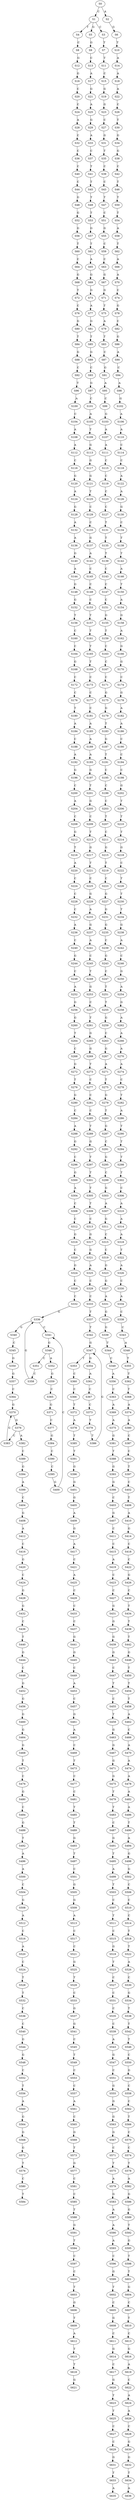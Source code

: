 strict digraph  {
	S0 -> S1 [ label = C ];
	S0 -> S2 [ label = A ];
	S1 -> S3 [ label = C ];
	S1 -> S4 [ label = T ];
	S1 -> S5 [ label = G ];
	S2 -> S6 [ label = G ];
	S3 -> S7 [ label = T ];
	S4 -> S8 [ label = C ];
	S5 -> S9 [ label = G ];
	S6 -> S10 [ label = T ];
	S7 -> S11 [ label = T ];
	S8 -> S12 [ label = G ];
	S9 -> S13 [ label = C ];
	S10 -> S14 [ label = A ];
	S11 -> S15 [ label = C ];
	S12 -> S16 [ label = G ];
	S13 -> S17 [ label = A ];
	S14 -> S18 [ label = A ];
	S15 -> S19 [ label = G ];
	S16 -> S20 [ label = C ];
	S17 -> S21 [ label = G ];
	S18 -> S22 [ label = A ];
	S19 -> S23 [ label = G ];
	S20 -> S24 [ label = C ];
	S21 -> S25 [ label = A ];
	S22 -> S26 [ label = C ];
	S23 -> S27 [ label = C ];
	S24 -> S28 [ label = A ];
	S25 -> S29 [ label = G ];
	S26 -> S30 [ label = T ];
	S27 -> S31 [ label = G ];
	S28 -> S32 [ label = C ];
	S29 -> S33 [ label = A ];
	S30 -> S34 [ label = G ];
	S31 -> S35 [ label = T ];
	S32 -> S36 [ label = C ];
	S33 -> S37 [ label = C ];
	S34 -> S38 [ label = G ];
	S35 -> S39 [ label = C ];
	S36 -> S40 [ label = C ];
	S37 -> S41 [ label = T ];
	S38 -> S42 [ label = C ];
	S39 -> S43 [ label = C ];
	S40 -> S44 [ label = C ];
	S41 -> S45 [ label = T ];
	S42 -> S46 [ label = T ];
	S43 -> S47 [ label = T ];
	S44 -> S48 [ label = G ];
	S45 -> S49 [ label = T ];
	S46 -> S50 [ label = T ];
	S47 -> S51 [ label = C ];
	S48 -> S52 [ label = G ];
	S49 -> S53 [ label = T ];
	S50 -> S54 [ label = T ];
	S51 -> S55 [ label = G ];
	S52 -> S56 [ label = G ];
	S53 -> S57 [ label = G ];
	S54 -> S58 [ label = A ];
	S55 -> S59 [ label = C ];
	S56 -> S60 [ label = T ];
	S57 -> S61 [ label = T ];
	S58 -> S62 [ label = T ];
	S59 -> S63 [ label = C ];
	S60 -> S64 [ label = C ];
	S61 -> S65 [ label = A ];
	S62 -> S66 [ label = A ];
	S63 -> S67 [ label = G ];
	S64 -> S68 [ label = G ];
	S65 -> S69 [ label = G ];
	S66 -> S70 [ label = A ];
	S67 -> S71 [ label = G ];
	S68 -> S72 [ label = T ];
	S69 -> S73 [ label = G ];
	S70 -> S74 [ label = C ];
	S71 -> S75 [ label = T ];
	S72 -> S76 [ label = C ];
	S73 -> S77 [ label = A ];
	S74 -> S78 [ label = G ];
	S75 -> S79 [ label = A ];
	S76 -> S80 [ label = G ];
	S77 -> S81 [ label = G ];
	S78 -> S82 [ label = C ];
	S79 -> S83 [ label = T ];
	S80 -> S84 [ label = T ];
	S81 -> S85 [ label = T ];
	S82 -> S86 [ label = G ];
	S83 -> S87 [ label = C ];
	S84 -> S88 [ label = G ];
	S85 -> S89 [ label = G ];
	S86 -> S90 [ label = A ];
	S87 -> S91 [ label = G ];
	S88 -> S92 [ label = C ];
	S89 -> S93 [ label = C ];
	S90 -> S94 [ label = C ];
	S91 -> S95 [ label = A ];
	S92 -> S96 [ label = T ];
	S93 -> S97 [ label = G ];
	S94 -> S98 [ label = A ];
	S95 -> S99 [ label = C ];
	S96 -> S100 [ label = A ];
	S97 -> S101 [ label = C ];
	S98 -> S102 [ label = G ];
	S99 -> S103 [ label = G ];
	S100 -> S104 [ label = C ];
	S101 -> S105 [ label = A ];
	S102 -> S106 [ label = A ];
	S103 -> S107 [ label = A ];
	S104 -> S108 [ label = A ];
	S105 -> S109 [ label = T ];
	S106 -> S110 [ label = A ];
	S107 -> S111 [ label = A ];
	S108 -> S112 [ label = A ];
	S109 -> S113 [ label = G ];
	S110 -> S114 [ label = C ];
	S111 -> S115 [ label = C ];
	S112 -> S116 [ label = C ];
	S113 -> S117 [ label = G ];
	S114 -> S118 [ label = C ];
	S115 -> S119 [ label = C ];
	S116 -> S120 [ label = G ];
	S117 -> S121 [ label = G ];
	S118 -> S122 [ label = A ];
	S119 -> S123 [ label = C ];
	S120 -> S124 [ label = A ];
	S121 -> S125 [ label = T ];
	S122 -> S126 [ label = A ];
	S123 -> S127 [ label = C ];
	S124 -> S128 [ label = G ];
	S125 -> S129 [ label = C ];
	S126 -> S130 [ label = G ];
	S127 -> S131 [ label = T ];
	S128 -> S132 [ label = A ];
	S129 -> S133 [ label = C ];
	S130 -> S134 [ label = C ];
	S131 -> S135 [ label = T ];
	S132 -> S136 [ label = A ];
	S133 -> S137 [ label = G ];
	S134 -> S138 [ label = T ];
	S135 -> S139 [ label = T ];
	S136 -> S140 [ label = G ];
	S137 -> S141 [ label = A ];
	S138 -> S142 [ label = T ];
	S139 -> S143 [ label = C ];
	S140 -> S144 [ label = A ];
	S141 -> S145 [ label = C ];
	S142 -> S146 [ label = A ];
	S143 -> S147 [ label = C ];
	S144 -> S148 [ label = G ];
	S145 -> S149 [ label = C ];
	S146 -> S150 [ label = T ];
	S147 -> S151 [ label = C ];
	S148 -> S152 [ label = G ];
	S149 -> S153 [ label = C ];
	S150 -> S154 [ label = A ];
	S151 -> S155 [ label = G ];
	S152 -> S156 [ label = T ];
	S153 -> S157 [ label = T ];
	S154 -> S158 [ label = G ];
	S155 -> S159 [ label = T ];
	S156 -> S160 [ label = C ];
	S157 -> S161 [ label = T ];
	S158 -> S162 [ label = A ];
	S159 -> S163 [ label = C ];
	S160 -> S164 [ label = C ];
	S161 -> S165 [ label = T ];
	S162 -> S166 [ label = G ];
	S163 -> S167 [ label = C ];
	S164 -> S168 [ label = G ];
	S165 -> S169 [ label = T ];
	S166 -> S170 [ label = G ];
	S167 -> S171 [ label = C ];
	S168 -> S172 [ label = C ];
	S169 -> S173 [ label = C ];
	S170 -> S174 [ label = C ];
	S171 -> S175 [ label = G ];
	S172 -> S176 [ label = C ];
	S173 -> S177 [ label = C ];
	S174 -> S178 [ label = G ];
	S175 -> S179 [ label = G ];
	S176 -> S180 [ label = T ];
	S177 -> S181 [ label = C ];
	S178 -> S182 [ label = A ];
	S179 -> S183 [ label = T ];
	S180 -> S184 [ label = A ];
	S181 -> S185 [ label = A ];
	S182 -> S186 [ label = A ];
	S183 -> S187 [ label = G ];
	S184 -> S188 [ label = C ];
	S185 -> S189 [ label = A ];
	S186 -> S190 [ label = C ];
	S187 -> S191 [ label = T ];
	S188 -> S192 [ label = A ];
	S189 -> S193 [ label = A ];
	S190 -> S194 [ label = C ];
	S191 -> S195 [ label = C ];
	S192 -> S196 [ label = G ];
	S193 -> S197 [ label = G ];
	S194 -> S198 [ label = C ];
	S195 -> S199 [ label = C ];
	S196 -> S200 [ label = C ];
	S197 -> S201 [ label = T ];
	S198 -> S202 [ label = G ];
	S199 -> S203 [ label = C ];
	S200 -> S204 [ label = A ];
	S201 -> S205 [ label = G ];
	S202 -> S206 [ label = T ];
	S203 -> S207 [ label = T ];
	S204 -> S208 [ label = C ];
	S205 -> S209 [ label = C ];
	S206 -> S210 [ label = T ];
	S207 -> S211 [ label = C ];
	S208 -> S212 [ label = G ];
	S209 -> S213 [ label = T ];
	S210 -> S214 [ label = T ];
	S211 -> S215 [ label = G ];
	S212 -> S216 [ label = T ];
	S213 -> S217 [ label = G ];
	S214 -> S218 [ label = G ];
	S215 -> S219 [ label = T ];
	S216 -> S220 [ label = A ];
	S217 -> S221 [ label = T ];
	S218 -> S222 [ label = C ];
	S219 -> S223 [ label = C ];
	S220 -> S224 [ label = C ];
	S221 -> S225 [ label = C ];
	S222 -> S226 [ label = T ];
	S223 -> S227 [ label = G ];
	S224 -> S228 [ label = C ];
	S225 -> S229 [ label = G ];
	S226 -> S230 [ label = T ];
	S227 -> S231 [ label = G ];
	S228 -> S232 [ label = C ];
	S229 -> S233 [ label = A ];
	S230 -> S234 [ label = T ];
	S231 -> S235 [ label = G ];
	S232 -> S236 [ label = A ];
	S233 -> S237 [ label = G ];
	S234 -> S238 [ label = G ];
	S235 -> S239 [ label = C ];
	S236 -> S240 [ label = C ];
	S237 -> S241 [ label = A ];
	S238 -> S242 [ label = A ];
	S239 -> S243 [ label = G ];
	S240 -> S244 [ label = G ];
	S241 -> S245 [ label = C ];
	S242 -> S246 [ label = C ];
	S243 -> S247 [ label = C ];
	S244 -> S248 [ label = C ];
	S245 -> S249 [ label = T ];
	S246 -> S250 [ label = G ];
	S247 -> S251 [ label = T ];
	S248 -> S252 [ label = A ];
	S249 -> S253 [ label = G ];
	S250 -> S254 [ label = A ];
	S251 -> S255 [ label = T ];
	S252 -> S256 [ label = G ];
	S253 -> S257 [ label = C ];
	S254 -> S258 [ label = G ];
	S255 -> S259 [ label = G ];
	S256 -> S260 [ label = G ];
	S257 -> S261 [ label = T ];
	S258 -> S262 [ label = A ];
	S259 -> S263 [ label = C ];
	S260 -> S264 [ label = T ];
	S261 -> S265 [ label = G ];
	S262 -> S266 [ label = A ];
	S263 -> S267 [ label = G ];
	S264 -> S268 [ label = C ];
	S265 -> S269 [ label = G ];
	S266 -> S270 [ label = A ];
	S267 -> S271 [ label = A ];
	S268 -> S272 [ label = G ];
	S269 -> S273 [ label = T ];
	S270 -> S274 [ label = A ];
	S271 -> S275 [ label = T ];
	S272 -> S276 [ label = T ];
	S273 -> S277 [ label = C ];
	S274 -> S278 [ label = C ];
	S275 -> S279 [ label = G ];
	S276 -> S280 [ label = G ];
	S277 -> S281 [ label = C ];
	S278 -> S282 [ label = T ];
	S279 -> S283 [ label = T ];
	S280 -> S284 [ label = C ];
	S281 -> S285 [ label = C ];
	S282 -> S286 [ label = A ];
	S283 -> S287 [ label = G ];
	S284 -> S288 [ label = A ];
	S285 -> S289 [ label = T ];
	S286 -> S290 [ label = T ];
	S287 -> S291 [ label = C ];
	S288 -> S292 [ label = G ];
	S289 -> S293 [ label = G ];
	S290 -> S294 [ label = T ];
	S291 -> S295 [ label = G ];
	S292 -> S296 [ label = C ];
	S293 -> S297 [ label = T ];
	S294 -> S298 [ label = T ];
	S295 -> S299 [ label = C ];
	S296 -> S300 [ label = G ];
	S297 -> S301 [ label = T ];
	S298 -> S302 [ label = T ];
	S299 -> S303 [ label = G ];
	S300 -> S304 [ label = A ];
	S301 -> S305 [ label = T ];
	S302 -> S306 [ label = C ];
	S303 -> S307 [ label = A ];
	S304 -> S308 [ label = C ];
	S305 -> S309 [ label = T ];
	S306 -> S310 [ label = A ];
	S307 -> S311 [ label = G ];
	S308 -> S312 [ label = C ];
	S309 -> S313 [ label = C ];
	S310 -> S314 [ label = A ];
	S311 -> S315 [ label = C ];
	S312 -> S316 [ label = G ];
	S313 -> S317 [ label = G ];
	S314 -> S318 [ label = A ];
	S315 -> S319 [ label = C ];
	S316 -> S320 [ label = C ];
	S317 -> S321 [ label = G ];
	S318 -> S322 [ label = T ];
	S319 -> S323 [ label = G ];
	S320 -> S324 [ label = G ];
	S321 -> S325 [ label = A ];
	S322 -> S326 [ label = A ];
	S323 -> S327 [ label = G ];
	S324 -> S328 [ label = C ];
	S325 -> S329 [ label = C ];
	S326 -> S330 [ label = C ];
	S327 -> S331 [ label = A ];
	S328 -> S332 [ label = C ];
	S329 -> S333 [ label = C ];
	S330 -> S334 [ label = A ];
	S331 -> S335 [ label = G ];
	S332 -> S336 [ label = G ];
	S333 -> S337 [ label = T ];
	S334 -> S338 [ label = C ];
	S335 -> S339 [ label = G ];
	S336 -> S340 [ label = G ];
	S336 -> S341 [ label = C ];
	S337 -> S342 [ label = T ];
	S338 -> S343 [ label = C ];
	S339 -> S344 [ label = T ];
	S340 -> S345 [ label = C ];
	S341 -> S346 [ label = G ];
	S342 -> S347 [ label = G ];
	S343 -> S348 [ label = A ];
	S344 -> S349 [ label = C ];
	S345 -> S350 [ label = G ];
	S346 -> S351 [ label = C ];
	S346 -> S352 [ label = A ];
	S347 -> S353 [ label = T ];
	S347 -> S354 [ label = G ];
	S348 -> S355 [ label = T ];
	S349 -> S356 [ label = A ];
	S350 -> S357 [ label = G ];
	S351 -> S358 [ label = C ];
	S352 -> S359 [ label = G ];
	S353 -> S360 [ label = C ];
	S354 -> S361 [ label = A ];
	S355 -> S362 [ label = T ];
	S356 -> S363 [ label = C ];
	S357 -> S364 [ label = C ];
	S358 -> S336 [ label = G ];
	S359 -> S365 [ label = C ];
	S360 -> S366 [ label = C ];
	S361 -> S367 [ label = C ];
	S362 -> S368 [ label = T ];
	S363 -> S369 [ label = A ];
	S364 -> S370 [ label = G ];
	S365 -> S371 [ label = G ];
	S366 -> S372 [ label = T ];
	S367 -> S373 [ label = C ];
	S368 -> S374 [ label = A ];
	S369 -> S375 [ label = A ];
	S370 -> S376 [ label = G ];
	S371 -> S377 [ label = C ];
	S372 -> S378 [ label = A ];
	S373 -> S379 [ label = T ];
	S374 -> S380 [ label = A ];
	S375 -> S381 [ label = G ];
	S376 -> S382 [ label = A ];
	S376 -> S383 [ label = C ];
	S377 -> S384 [ label = G ];
	S378 -> S385 [ label = T ];
	S379 -> S386 [ label = T ];
	S380 -> S387 [ label = C ];
	S381 -> S388 [ label = T ];
	S382 -> S389 [ label = C ];
	S383 -> S370 [ label = G ];
	S384 -> S390 [ label = C ];
	S385 -> S391 [ label = T ];
	S386 -> S347 [ label = G ];
	S387 -> S392 [ label = C ];
	S388 -> S393 [ label = G ];
	S389 -> S394 [ label = G ];
	S390 -> S395 [ label = C ];
	S391 -> S396 [ label = G ];
	S392 -> S397 [ label = T ];
	S393 -> S398 [ label = G ];
	S394 -> S399 [ label = A ];
	S395 -> S400 [ label = G ];
	S396 -> S401 [ label = G ];
	S397 -> S402 [ label = C ];
	S398 -> S403 [ label = C ];
	S399 -> S404 [ label = C ];
	S400 -> S341 [ label = C ];
	S401 -> S405 [ label = G ];
	S402 -> S406 [ label = T ];
	S403 -> S407 [ label = G ];
	S404 -> S408 [ label = G ];
	S405 -> S409 [ label = A ];
	S406 -> S410 [ label = A ];
	S407 -> S411 [ label = C ];
	S408 -> S412 [ label = A ];
	S409 -> S413 [ label = G ];
	S410 -> S414 [ label = G ];
	S411 -> S415 [ label = C ];
	S412 -> S416 [ label = C ];
	S413 -> S417 [ label = A ];
	S414 -> S418 [ label = C ];
	S415 -> S419 [ label = A ];
	S416 -> S420 [ label = G ];
	S417 -> S421 [ label = C ];
	S418 -> S422 [ label = C ];
	S419 -> S423 [ label = C ];
	S420 -> S424 [ label = C ];
	S421 -> S425 [ label = A ];
	S422 -> S426 [ label = G ];
	S423 -> S427 [ label = C ];
	S424 -> S428 [ label = G ];
	S425 -> S429 [ label = C ];
	S426 -> S430 [ label = C ];
	S427 -> S431 [ label = G ];
	S428 -> S432 [ label = G ];
	S429 -> S433 [ label = C ];
	S430 -> S434 [ label = T ];
	S431 -> S435 [ label = G ];
	S432 -> S436 [ label = C ];
	S433 -> S437 [ label = C ];
	S434 -> S438 [ label = T ];
	S435 -> S439 [ label = G ];
	S436 -> S440 [ label = T ];
	S437 -> S441 [ label = G ];
	S438 -> S442 [ label = T ];
	S439 -> S443 [ label = G ];
	S440 -> S444 [ label = G ];
	S441 -> S445 [ label = G ];
	S442 -> S446 [ label = G ];
	S443 -> S447 [ label = C ];
	S444 -> S448 [ label = C ];
	S445 -> S449 [ label = C ];
	S446 -> S450 [ label = T ];
	S447 -> S451 [ label = T ];
	S448 -> S452 [ label = G ];
	S449 -> S453 [ label = A ];
	S450 -> S454 [ label = T ];
	S451 -> S455 [ label = C ];
	S452 -> S456 [ label = G ];
	S453 -> S457 [ label = C ];
	S454 -> S458 [ label = T ];
	S455 -> S459 [ label = T ];
	S456 -> S460 [ label = G ];
	S457 -> S461 [ label = G ];
	S458 -> S462 [ label = A ];
	S459 -> S463 [ label = G ];
	S460 -> S464 [ label = G ];
	S461 -> S465 [ label = A ];
	S462 -> S466 [ label = C ];
	S463 -> S467 [ label = G ];
	S464 -> S468 [ label = G ];
	S465 -> S469 [ label = C ];
	S466 -> S470 [ label = A ];
	S467 -> S471 [ label = G ];
	S468 -> S472 [ label = T ];
	S469 -> S473 [ label = T ];
	S470 -> S474 [ label = A ];
	S471 -> S475 [ label = G ];
	S472 -> S476 [ label = C ];
	S473 -> S477 [ label = C ];
	S474 -> S478 [ label = A ];
	S475 -> S479 [ label = T ];
	S476 -> S480 [ label = G ];
	S477 -> S481 [ label = C ];
	S478 -> S482 [ label = A ];
	S479 -> S483 [ label = T ];
	S480 -> S484 [ label = C ];
	S481 -> S485 [ label = T ];
	S482 -> S486 [ label = A ];
	S483 -> S487 [ label = C ];
	S484 -> S488 [ label = G ];
	S485 -> S489 [ label = T ];
	S486 -> S490 [ label = T ];
	S487 -> S491 [ label = G ];
	S488 -> S492 [ label = T ];
	S489 -> S493 [ label = G ];
	S490 -> S494 [ label = A ];
	S491 -> S495 [ label = T ];
	S492 -> S496 [ label = A ];
	S493 -> S497 [ label = T ];
	S494 -> S498 [ label = G ];
	S495 -> S499 [ label = A ];
	S496 -> S500 [ label = A ];
	S497 -> S501 [ label = C ];
	S498 -> S502 [ label = G ];
	S499 -> S503 [ label = T ];
	S500 -> S504 [ label = C ];
	S501 -> S505 [ label = G ];
	S502 -> S506 [ label = C ];
	S503 -> S507 [ label = C ];
	S504 -> S508 [ label = G ];
	S505 -> S509 [ label = G ];
	S506 -> S510 [ label = C ];
	S507 -> S511 [ label = T ];
	S508 -> S512 [ label = A ];
	S509 -> S513 [ label = A ];
	S510 -> S514 [ label = C ];
	S511 -> S515 [ label = C ];
	S512 -> S516 [ label = C ];
	S513 -> S517 [ label = C ];
	S514 -> S518 [ label = T ];
	S515 -> S519 [ label = G ];
	S516 -> S520 [ label = A ];
	S517 -> S521 [ label = C ];
	S518 -> S522 [ label = T ];
	S519 -> S523 [ label = T ];
	S520 -> S524 [ label = C ];
	S521 -> S525 [ label = G ];
	S522 -> S526 [ label = A ];
	S523 -> S527 [ label = C ];
	S524 -> S528 [ label = T ];
	S525 -> S529 [ label = T ];
	S526 -> S530 [ label = C ];
	S527 -> S531 [ label = C ];
	S528 -> S532 [ label = T ];
	S529 -> S533 [ label = C ];
	S530 -> S534 [ label = G ];
	S531 -> S535 [ label = C ];
	S532 -> S536 [ label = C ];
	S533 -> S537 [ label = G ];
	S534 -> S538 [ label = T ];
	S535 -> S539 [ label = C ];
	S536 -> S540 [ label = C ];
	S537 -> S541 [ label = G ];
	S538 -> S542 [ label = T ];
	S539 -> S543 [ label = A ];
	S540 -> S544 [ label = G ];
	S541 -> S545 [ label = C ];
	S542 -> S546 [ label = T ];
	S543 -> S547 [ label = G ];
	S544 -> S548 [ label = G ];
	S545 -> S549 [ label = T ];
	S546 -> S550 [ label = C ];
	S547 -> S551 [ label = C ];
	S548 -> S552 [ label = C ];
	S549 -> S553 [ label = C ];
	S550 -> S554 [ label = G ];
	S551 -> S555 [ label = G ];
	S552 -> S556 [ label = T ];
	S553 -> S557 [ label = C ];
	S554 -> S558 [ label = C ];
	S555 -> S559 [ label = G ];
	S556 -> S560 [ label = A ];
	S557 -> S561 [ label = A ];
	S558 -> S562 [ label = C ];
	S559 -> S563 [ label = G ];
	S560 -> S564 [ label = G ];
	S561 -> S565 [ label = C ];
	S562 -> S566 [ label = T ];
	S563 -> S567 [ label = G ];
	S564 -> S568 [ label = G ];
	S565 -> S569 [ label = G ];
	S566 -> S570 [ label = C ];
	S567 -> S571 [ label = C ];
	S568 -> S572 [ label = G ];
	S569 -> S573 [ label = T ];
	S570 -> S574 [ label = C ];
	S571 -> S575 [ label = T ];
	S572 -> S576 [ label = T ];
	S573 -> S577 [ label = G ];
	S574 -> S578 [ label = T ];
	S575 -> S579 [ label = A ];
	S576 -> S580 [ label = C ];
	S577 -> S581 [ label = C ];
	S578 -> S582 [ label = A ];
	S579 -> S583 [ label = G ];
	S580 -> S584 [ label = T ];
	S581 -> S585 [ label = C ];
	S582 -> S586 [ label = G ];
	S583 -> S587 [ label = A ];
	S585 -> S588 [ label = T ];
	S586 -> S589 [ label = G ];
	S587 -> S590 [ label = A ];
	S588 -> S591 [ label = G ];
	S589 -> S592 [ label = T ];
	S590 -> S593 [ label = A ];
	S591 -> S594 [ label = T ];
	S592 -> S595 [ label = G ];
	S593 -> S596 [ label = C ];
	S594 -> S597 [ label = C ];
	S595 -> S598 [ label = T ];
	S596 -> S599 [ label = G ];
	S597 -> S600 [ label = C ];
	S598 -> S601 [ label = T ];
	S599 -> S602 [ label = T ];
	S600 -> S603 [ label = T ];
	S601 -> S604 [ label = G ];
	S602 -> S605 [ label = C ];
	S603 -> S606 [ label = G ];
	S604 -> S607 [ label = C ];
	S605 -> S608 [ label = G ];
	S606 -> S609 [ label = T ];
	S607 -> S610 [ label = T ];
	S608 -> S611 [ label = C ];
	S609 -> S612 [ label = A ];
	S610 -> S613 [ label = C ];
	S611 -> S614 [ label = G ];
	S612 -> S615 [ label = T ];
	S613 -> S616 [ label = G ];
	S614 -> S617 [ label = C ];
	S615 -> S618 [ label = T ];
	S616 -> S619 [ label = A ];
	S617 -> S620 [ label = G ];
	S618 -> S621 [ label = G ];
	S619 -> S622 [ label = C ];
	S620 -> S623 [ label = T ];
	S622 -> S624 [ label = A ];
	S623 -> S625 [ label = T ];
	S624 -> S626 [ label = A ];
	S625 -> S627 [ label = C ];
	S626 -> S628 [ label = C ];
	S627 -> S629 [ label = C ];
	S628 -> S630 [ label = G ];
	S629 -> S631 [ label = G ];
	S630 -> S632 [ label = G ];
	S631 -> S633 [ label = T ];
	S632 -> S634 [ label = T ];
	S633 -> S635 [ label = A ];
	S634 -> S636 [ label = A ];
}
